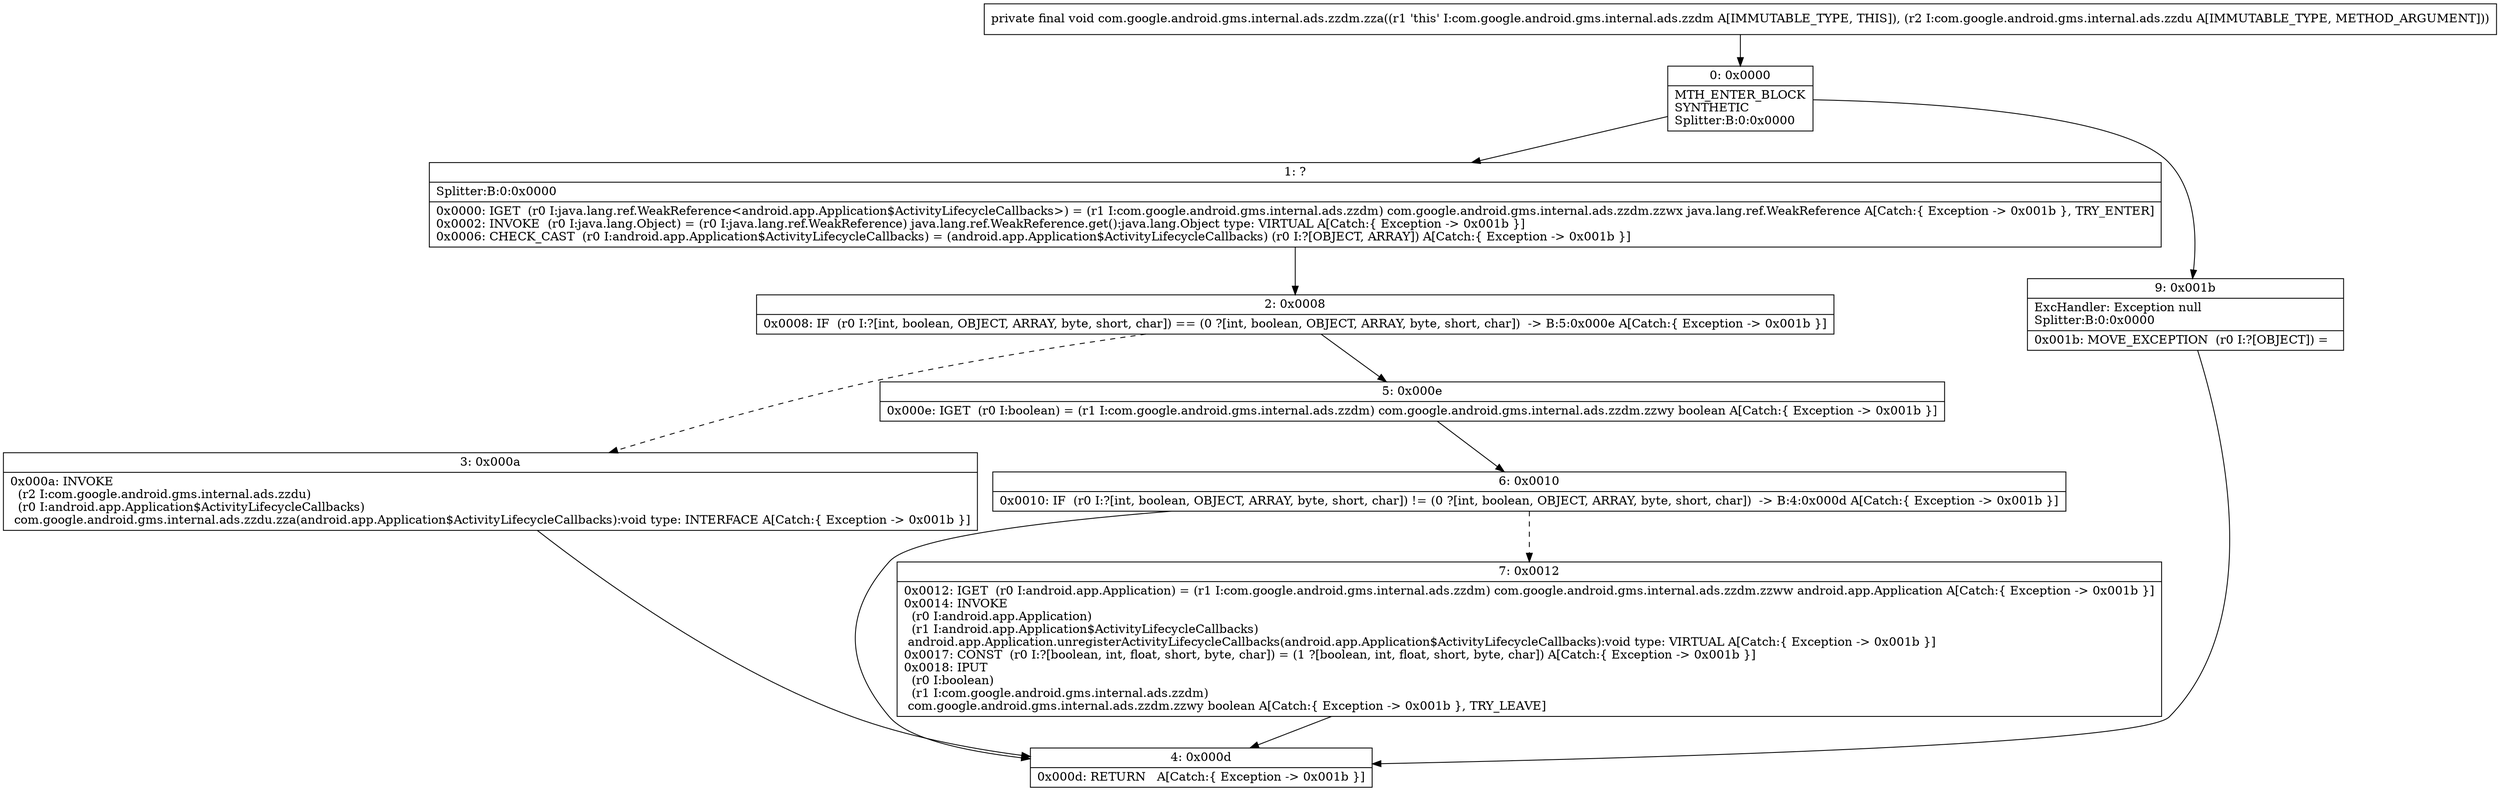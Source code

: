 digraph "CFG forcom.google.android.gms.internal.ads.zzdm.zza(Lcom\/google\/android\/gms\/internal\/ads\/zzdu;)V" {
Node_0 [shape=record,label="{0\:\ 0x0000|MTH_ENTER_BLOCK\lSYNTHETIC\lSplitter:B:0:0x0000\l}"];
Node_1 [shape=record,label="{1\:\ ?|Splitter:B:0:0x0000\l|0x0000: IGET  (r0 I:java.lang.ref.WeakReference\<android.app.Application$ActivityLifecycleCallbacks\>) = (r1 I:com.google.android.gms.internal.ads.zzdm) com.google.android.gms.internal.ads.zzdm.zzwx java.lang.ref.WeakReference A[Catch:\{ Exception \-\> 0x001b \}, TRY_ENTER]\l0x0002: INVOKE  (r0 I:java.lang.Object) = (r0 I:java.lang.ref.WeakReference) java.lang.ref.WeakReference.get():java.lang.Object type: VIRTUAL A[Catch:\{ Exception \-\> 0x001b \}]\l0x0006: CHECK_CAST  (r0 I:android.app.Application$ActivityLifecycleCallbacks) = (android.app.Application$ActivityLifecycleCallbacks) (r0 I:?[OBJECT, ARRAY]) A[Catch:\{ Exception \-\> 0x001b \}]\l}"];
Node_2 [shape=record,label="{2\:\ 0x0008|0x0008: IF  (r0 I:?[int, boolean, OBJECT, ARRAY, byte, short, char]) == (0 ?[int, boolean, OBJECT, ARRAY, byte, short, char])  \-\> B:5:0x000e A[Catch:\{ Exception \-\> 0x001b \}]\l}"];
Node_3 [shape=record,label="{3\:\ 0x000a|0x000a: INVOKE  \l  (r2 I:com.google.android.gms.internal.ads.zzdu)\l  (r0 I:android.app.Application$ActivityLifecycleCallbacks)\l com.google.android.gms.internal.ads.zzdu.zza(android.app.Application$ActivityLifecycleCallbacks):void type: INTERFACE A[Catch:\{ Exception \-\> 0x001b \}]\l}"];
Node_4 [shape=record,label="{4\:\ 0x000d|0x000d: RETURN   A[Catch:\{ Exception \-\> 0x001b \}]\l}"];
Node_5 [shape=record,label="{5\:\ 0x000e|0x000e: IGET  (r0 I:boolean) = (r1 I:com.google.android.gms.internal.ads.zzdm) com.google.android.gms.internal.ads.zzdm.zzwy boolean A[Catch:\{ Exception \-\> 0x001b \}]\l}"];
Node_6 [shape=record,label="{6\:\ 0x0010|0x0010: IF  (r0 I:?[int, boolean, OBJECT, ARRAY, byte, short, char]) != (0 ?[int, boolean, OBJECT, ARRAY, byte, short, char])  \-\> B:4:0x000d A[Catch:\{ Exception \-\> 0x001b \}]\l}"];
Node_7 [shape=record,label="{7\:\ 0x0012|0x0012: IGET  (r0 I:android.app.Application) = (r1 I:com.google.android.gms.internal.ads.zzdm) com.google.android.gms.internal.ads.zzdm.zzww android.app.Application A[Catch:\{ Exception \-\> 0x001b \}]\l0x0014: INVOKE  \l  (r0 I:android.app.Application)\l  (r1 I:android.app.Application$ActivityLifecycleCallbacks)\l android.app.Application.unregisterActivityLifecycleCallbacks(android.app.Application$ActivityLifecycleCallbacks):void type: VIRTUAL A[Catch:\{ Exception \-\> 0x001b \}]\l0x0017: CONST  (r0 I:?[boolean, int, float, short, byte, char]) = (1 ?[boolean, int, float, short, byte, char]) A[Catch:\{ Exception \-\> 0x001b \}]\l0x0018: IPUT  \l  (r0 I:boolean)\l  (r1 I:com.google.android.gms.internal.ads.zzdm)\l com.google.android.gms.internal.ads.zzdm.zzwy boolean A[Catch:\{ Exception \-\> 0x001b \}, TRY_LEAVE]\l}"];
Node_9 [shape=record,label="{9\:\ 0x001b|ExcHandler: Exception null\lSplitter:B:0:0x0000\l|0x001b: MOVE_EXCEPTION  (r0 I:?[OBJECT]) =  \l}"];
MethodNode[shape=record,label="{private final void com.google.android.gms.internal.ads.zzdm.zza((r1 'this' I:com.google.android.gms.internal.ads.zzdm A[IMMUTABLE_TYPE, THIS]), (r2 I:com.google.android.gms.internal.ads.zzdu A[IMMUTABLE_TYPE, METHOD_ARGUMENT])) }"];
MethodNode -> Node_0;
Node_0 -> Node_1;
Node_0 -> Node_9;
Node_1 -> Node_2;
Node_2 -> Node_3[style=dashed];
Node_2 -> Node_5;
Node_3 -> Node_4;
Node_5 -> Node_6;
Node_6 -> Node_4;
Node_6 -> Node_7[style=dashed];
Node_7 -> Node_4;
Node_9 -> Node_4;
}

